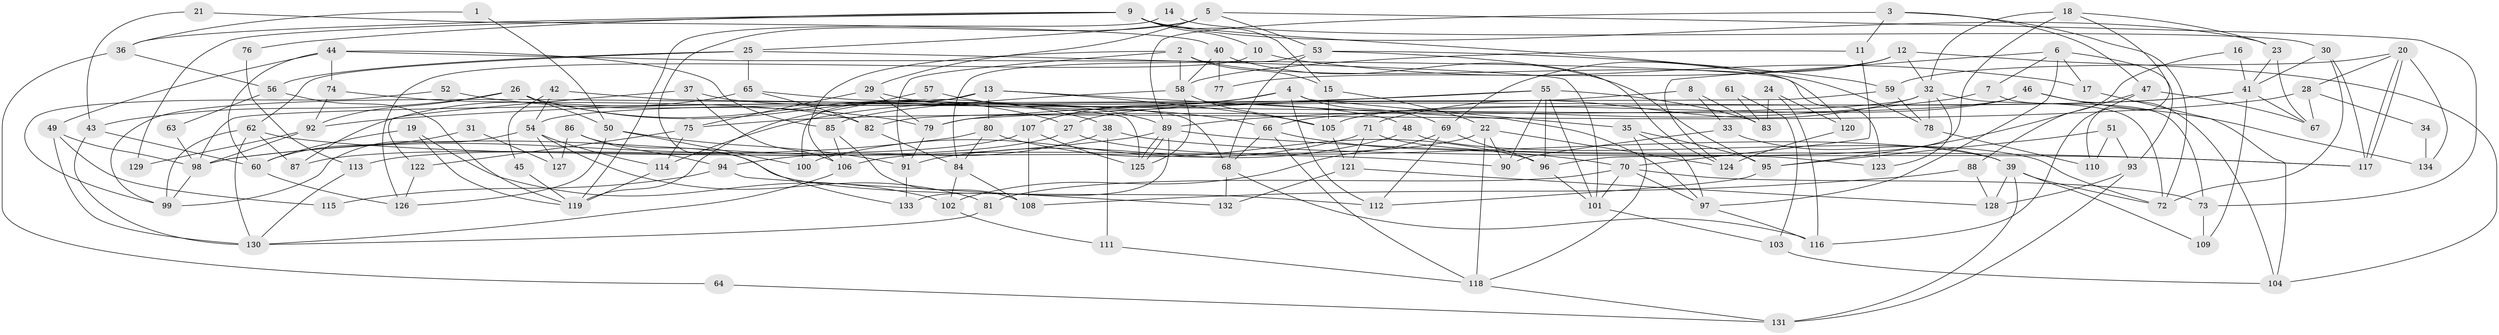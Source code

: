 // coarse degree distribution, {2: 0.09411764705882353, 9: 0.047058823529411764, 5: 0.2, 8: 0.07058823529411765, 7: 0.15294117647058825, 4: 0.2235294117647059, 6: 0.08235294117647059, 3: 0.11764705882352941, 10: 0.011764705882352941}
// Generated by graph-tools (version 1.1) at 2025/23/03/03/25 07:23:57]
// undirected, 134 vertices, 268 edges
graph export_dot {
graph [start="1"]
  node [color=gray90,style=filled];
  1;
  2;
  3;
  4;
  5;
  6;
  7;
  8;
  9;
  10;
  11;
  12;
  13;
  14;
  15;
  16;
  17;
  18;
  19;
  20;
  21;
  22;
  23;
  24;
  25;
  26;
  27;
  28;
  29;
  30;
  31;
  32;
  33;
  34;
  35;
  36;
  37;
  38;
  39;
  40;
  41;
  42;
  43;
  44;
  45;
  46;
  47;
  48;
  49;
  50;
  51;
  52;
  53;
  54;
  55;
  56;
  57;
  58;
  59;
  60;
  61;
  62;
  63;
  64;
  65;
  66;
  67;
  68;
  69;
  70;
  71;
  72;
  73;
  74;
  75;
  76;
  77;
  78;
  79;
  80;
  81;
  82;
  83;
  84;
  85;
  86;
  87;
  88;
  89;
  90;
  91;
  92;
  93;
  94;
  95;
  96;
  97;
  98;
  99;
  100;
  101;
  102;
  103;
  104;
  105;
  106;
  107;
  108;
  109;
  110;
  111;
  112;
  113;
  114;
  115;
  116;
  117;
  118;
  119;
  120;
  121;
  122;
  123;
  124;
  125;
  126;
  127;
  128;
  129;
  130;
  131;
  132;
  133;
  134;
  1 -- 50;
  1 -- 36;
  2 -- 91;
  2 -- 15;
  2 -- 58;
  2 -- 78;
  2 -- 106;
  3 -- 89;
  3 -- 72;
  3 -- 11;
  3 -- 47;
  4 -- 35;
  4 -- 69;
  4 -- 107;
  4 -- 112;
  4 -- 114;
  5 -- 73;
  5 -- 29;
  5 -- 25;
  5 -- 53;
  5 -- 133;
  6 -- 124;
  6 -- 7;
  6 -- 17;
  6 -- 93;
  6 -- 97;
  7 -- 89;
  7 -- 73;
  8 -- 27;
  8 -- 83;
  8 -- 33;
  9 -- 23;
  9 -- 15;
  9 -- 10;
  9 -- 36;
  9 -- 76;
  9 -- 120;
  9 -- 129;
  10 -- 17;
  10 -- 126;
  11 -- 58;
  11 -- 70;
  12 -- 32;
  12 -- 69;
  12 -- 77;
  12 -- 104;
  13 -- 99;
  13 -- 97;
  13 -- 80;
  13 -- 100;
  13 -- 105;
  14 -- 30;
  14 -- 119;
  15 -- 105;
  15 -- 22;
  16 -- 41;
  16 -- 88;
  17 -- 104;
  18 -- 96;
  18 -- 110;
  18 -- 23;
  18 -- 32;
  19 -- 60;
  19 -- 102;
  19 -- 119;
  20 -- 59;
  20 -- 117;
  20 -- 117;
  20 -- 28;
  20 -- 134;
  21 -- 40;
  21 -- 43;
  22 -- 106;
  22 -- 90;
  22 -- 118;
  22 -- 124;
  23 -- 41;
  23 -- 67;
  24 -- 116;
  24 -- 120;
  24 -- 83;
  25 -- 65;
  25 -- 56;
  25 -- 62;
  25 -- 101;
  26 -- 50;
  26 -- 92;
  26 -- 27;
  26 -- 38;
  26 -- 43;
  27 -- 87;
  27 -- 39;
  28 -- 67;
  28 -- 34;
  28 -- 75;
  29 -- 89;
  29 -- 75;
  29 -- 79;
  30 -- 72;
  30 -- 117;
  30 -- 41;
  31 -- 60;
  31 -- 127;
  32 -- 78;
  32 -- 71;
  32 -- 72;
  32 -- 82;
  32 -- 123;
  33 -- 90;
  33 -- 39;
  34 -- 134;
  35 -- 97;
  35 -- 118;
  35 -- 95;
  36 -- 56;
  36 -- 64;
  37 -- 48;
  37 -- 106;
  37 -- 122;
  38 -- 117;
  38 -- 94;
  38 -- 111;
  39 -- 72;
  39 -- 109;
  39 -- 128;
  39 -- 131;
  40 -- 58;
  40 -- 95;
  40 -- 77;
  41 -- 66;
  41 -- 67;
  41 -- 79;
  41 -- 109;
  42 -- 125;
  42 -- 54;
  42 -- 45;
  43 -- 60;
  43 -- 130;
  44 -- 85;
  44 -- 123;
  44 -- 49;
  44 -- 60;
  44 -- 74;
  45 -- 119;
  46 -- 54;
  46 -- 105;
  46 -- 104;
  46 -- 134;
  47 -- 67;
  47 -- 95;
  47 -- 116;
  48 -- 91;
  48 -- 72;
  49 -- 130;
  49 -- 98;
  49 -- 115;
  50 -- 126;
  50 -- 91;
  50 -- 100;
  51 -- 95;
  51 -- 93;
  51 -- 110;
  52 -- 99;
  52 -- 79;
  53 -- 84;
  53 -- 59;
  53 -- 68;
  53 -- 124;
  54 -- 81;
  54 -- 99;
  54 -- 114;
  54 -- 127;
  55 -- 101;
  55 -- 79;
  55 -- 83;
  55 -- 90;
  55 -- 92;
  55 -- 96;
  56 -- 119;
  56 -- 63;
  57 -- 66;
  57 -- 119;
  58 -- 105;
  58 -- 85;
  58 -- 125;
  59 -- 98;
  59 -- 78;
  60 -- 126;
  61 -- 83;
  61 -- 103;
  62 -- 130;
  62 -- 87;
  62 -- 90;
  62 -- 99;
  63 -- 98;
  64 -- 131;
  65 -- 82;
  65 -- 68;
  65 -- 87;
  66 -- 118;
  66 -- 68;
  66 -- 70;
  68 -- 116;
  68 -- 132;
  69 -- 96;
  69 -- 112;
  69 -- 102;
  70 -- 73;
  70 -- 81;
  70 -- 97;
  70 -- 101;
  71 -- 100;
  71 -- 121;
  71 -- 123;
  73 -- 109;
  74 -- 92;
  74 -- 82;
  75 -- 114;
  75 -- 122;
  76 -- 113;
  78 -- 110;
  79 -- 91;
  80 -- 96;
  80 -- 84;
  80 -- 98;
  81 -- 130;
  82 -- 84;
  84 -- 102;
  84 -- 108;
  85 -- 108;
  85 -- 106;
  86 -- 94;
  86 -- 112;
  86 -- 127;
  88 -- 128;
  88 -- 108;
  89 -- 125;
  89 -- 125;
  89 -- 98;
  89 -- 117;
  89 -- 133;
  91 -- 133;
  92 -- 98;
  92 -- 129;
  93 -- 131;
  93 -- 128;
  94 -- 132;
  94 -- 115;
  95 -- 112;
  96 -- 101;
  97 -- 116;
  98 -- 99;
  101 -- 103;
  102 -- 111;
  103 -- 104;
  105 -- 121;
  106 -- 130;
  107 -- 125;
  107 -- 108;
  107 -- 113;
  111 -- 118;
  113 -- 130;
  114 -- 119;
  118 -- 131;
  120 -- 124;
  121 -- 128;
  121 -- 132;
  122 -- 126;
}
